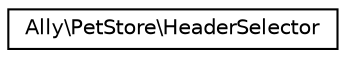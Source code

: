 digraph "Graphical Class Hierarchy"
{
 // INTERACTIVE_SVG=YES
  edge [fontname="Helvetica",fontsize="10",labelfontname="Helvetica",labelfontsize="10"];
  node [fontname="Helvetica",fontsize="10",shape=record];
  rankdir="LR";
  Node0 [label="Ally\\PetStore\\HeaderSelector",height=0.2,width=0.4,color="black", fillcolor="white", style="filled",URL="$d1/d48/class_ally_1_1_pet_store_1_1_header_selector.html"];
}
